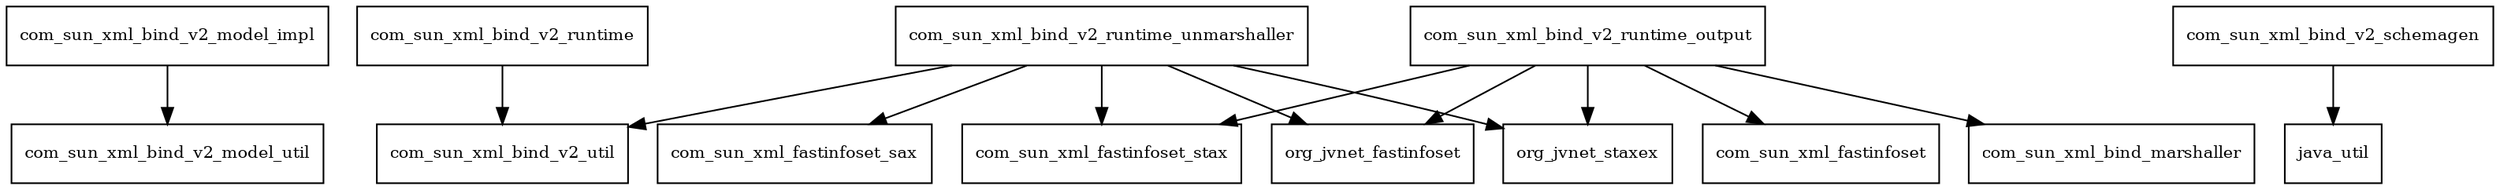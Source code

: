 digraph jaxb_impl_2_3_0_1_package_dependencies {
  node [shape = box, fontsize=10.0];
  com_sun_xml_bind_v2_model_impl -> com_sun_xml_bind_v2_model_util;
  com_sun_xml_bind_v2_runtime -> com_sun_xml_bind_v2_util;
  com_sun_xml_bind_v2_runtime_output -> com_sun_xml_bind_marshaller;
  com_sun_xml_bind_v2_runtime_output -> com_sun_xml_fastinfoset;
  com_sun_xml_bind_v2_runtime_output -> com_sun_xml_fastinfoset_stax;
  com_sun_xml_bind_v2_runtime_output -> org_jvnet_fastinfoset;
  com_sun_xml_bind_v2_runtime_output -> org_jvnet_staxex;
  com_sun_xml_bind_v2_runtime_unmarshaller -> com_sun_xml_bind_v2_util;
  com_sun_xml_bind_v2_runtime_unmarshaller -> com_sun_xml_fastinfoset_sax;
  com_sun_xml_bind_v2_runtime_unmarshaller -> com_sun_xml_fastinfoset_stax;
  com_sun_xml_bind_v2_runtime_unmarshaller -> org_jvnet_fastinfoset;
  com_sun_xml_bind_v2_runtime_unmarshaller -> org_jvnet_staxex;
  com_sun_xml_bind_v2_schemagen -> java_util;
}
